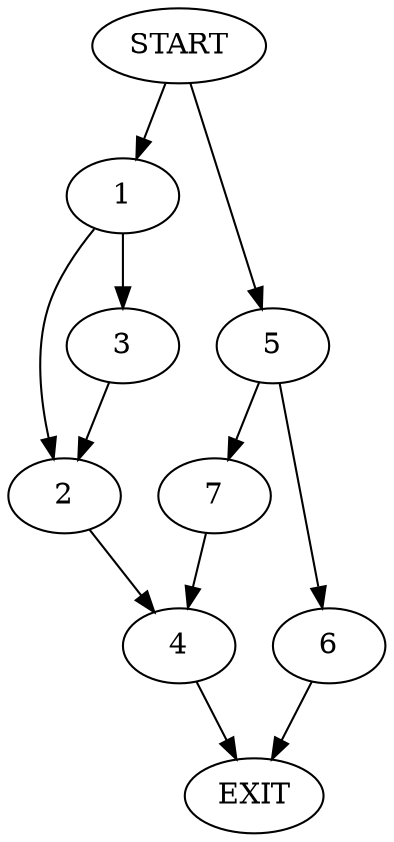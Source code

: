 digraph {
0 [label="START"];
1;
2;
3;
4;
5;
6;
7;
8 [label="EXIT"];
0 -> 1;
1 -> 2;
1 -> 3;
3 -> 2;
2 -> 4;
4 -> 8;
0 -> 5;
5 -> 6;
5 -> 7;
7 -> 4;
6 -> 8;
}